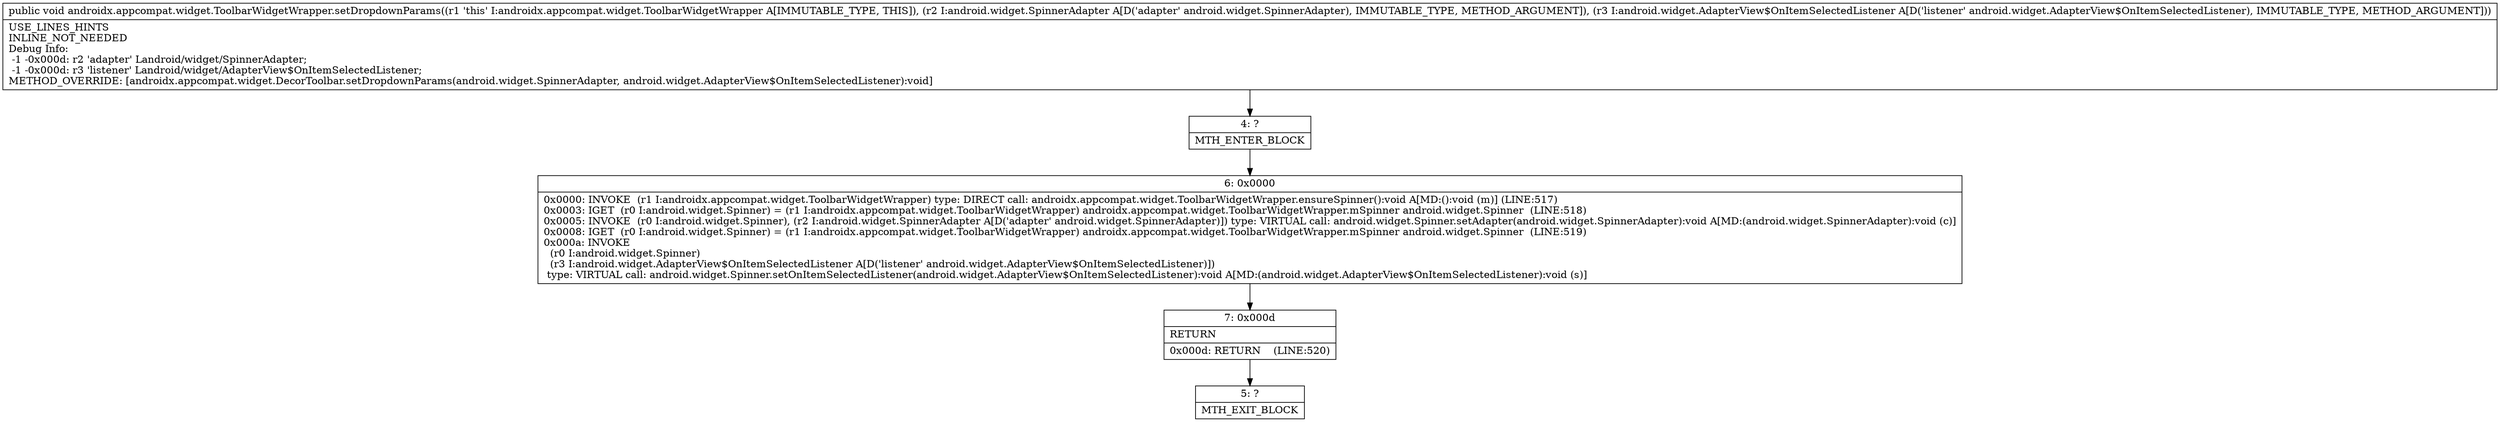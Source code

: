digraph "CFG forandroidx.appcompat.widget.ToolbarWidgetWrapper.setDropdownParams(Landroid\/widget\/SpinnerAdapter;Landroid\/widget\/AdapterView$OnItemSelectedListener;)V" {
Node_4 [shape=record,label="{4\:\ ?|MTH_ENTER_BLOCK\l}"];
Node_6 [shape=record,label="{6\:\ 0x0000|0x0000: INVOKE  (r1 I:androidx.appcompat.widget.ToolbarWidgetWrapper) type: DIRECT call: androidx.appcompat.widget.ToolbarWidgetWrapper.ensureSpinner():void A[MD:():void (m)] (LINE:517)\l0x0003: IGET  (r0 I:android.widget.Spinner) = (r1 I:androidx.appcompat.widget.ToolbarWidgetWrapper) androidx.appcompat.widget.ToolbarWidgetWrapper.mSpinner android.widget.Spinner  (LINE:518)\l0x0005: INVOKE  (r0 I:android.widget.Spinner), (r2 I:android.widget.SpinnerAdapter A[D('adapter' android.widget.SpinnerAdapter)]) type: VIRTUAL call: android.widget.Spinner.setAdapter(android.widget.SpinnerAdapter):void A[MD:(android.widget.SpinnerAdapter):void (c)]\l0x0008: IGET  (r0 I:android.widget.Spinner) = (r1 I:androidx.appcompat.widget.ToolbarWidgetWrapper) androidx.appcompat.widget.ToolbarWidgetWrapper.mSpinner android.widget.Spinner  (LINE:519)\l0x000a: INVOKE  \l  (r0 I:android.widget.Spinner)\l  (r3 I:android.widget.AdapterView$OnItemSelectedListener A[D('listener' android.widget.AdapterView$OnItemSelectedListener)])\l type: VIRTUAL call: android.widget.Spinner.setOnItemSelectedListener(android.widget.AdapterView$OnItemSelectedListener):void A[MD:(android.widget.AdapterView$OnItemSelectedListener):void (s)]\l}"];
Node_7 [shape=record,label="{7\:\ 0x000d|RETURN\l|0x000d: RETURN    (LINE:520)\l}"];
Node_5 [shape=record,label="{5\:\ ?|MTH_EXIT_BLOCK\l}"];
MethodNode[shape=record,label="{public void androidx.appcompat.widget.ToolbarWidgetWrapper.setDropdownParams((r1 'this' I:androidx.appcompat.widget.ToolbarWidgetWrapper A[IMMUTABLE_TYPE, THIS]), (r2 I:android.widget.SpinnerAdapter A[D('adapter' android.widget.SpinnerAdapter), IMMUTABLE_TYPE, METHOD_ARGUMENT]), (r3 I:android.widget.AdapterView$OnItemSelectedListener A[D('listener' android.widget.AdapterView$OnItemSelectedListener), IMMUTABLE_TYPE, METHOD_ARGUMENT]))  | USE_LINES_HINTS\lINLINE_NOT_NEEDED\lDebug Info:\l  \-1 \-0x000d: r2 'adapter' Landroid\/widget\/SpinnerAdapter;\l  \-1 \-0x000d: r3 'listener' Landroid\/widget\/AdapterView$OnItemSelectedListener;\lMETHOD_OVERRIDE: [androidx.appcompat.widget.DecorToolbar.setDropdownParams(android.widget.SpinnerAdapter, android.widget.AdapterView$OnItemSelectedListener):void]\l}"];
MethodNode -> Node_4;Node_4 -> Node_6;
Node_6 -> Node_7;
Node_7 -> Node_5;
}

